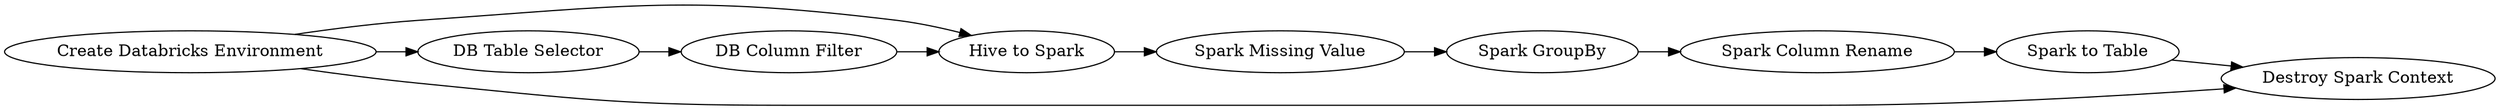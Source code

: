 digraph {
	"-7874478645259650124_2350" [label="Spark to Table"]
	"-7874478645259650124_676" [label="DB Table Selector"]
	"-7874478645259650124_2348" [label="Destroy Spark Context"]
	"-7874478645259650124_7" [label="Create Databricks Environment"]
	"-7874478645259650124_2324" [label="DB Column Filter"]
	"-7874478645259650124_2326" [label="Spark Missing Value"]
	"-7874478645259650124_2347" [label="Spark Column Rename"]
	"-7874478645259650124_708" [label="Spark GroupBy"]
	"-7874478645259650124_2325" [label="Hive to Spark"]
	"-7874478645259650124_2326" -> "-7874478645259650124_708"
	"-7874478645259650124_2347" -> "-7874478645259650124_2350"
	"-7874478645259650124_7" -> "-7874478645259650124_2348"
	"-7874478645259650124_708" -> "-7874478645259650124_2347"
	"-7874478645259650124_7" -> "-7874478645259650124_676"
	"-7874478645259650124_2350" -> "-7874478645259650124_2348"
	"-7874478645259650124_7" -> "-7874478645259650124_2325"
	"-7874478645259650124_2324" -> "-7874478645259650124_2325"
	"-7874478645259650124_676" -> "-7874478645259650124_2324"
	"-7874478645259650124_2325" -> "-7874478645259650124_2326"
	rankdir=LR
}
